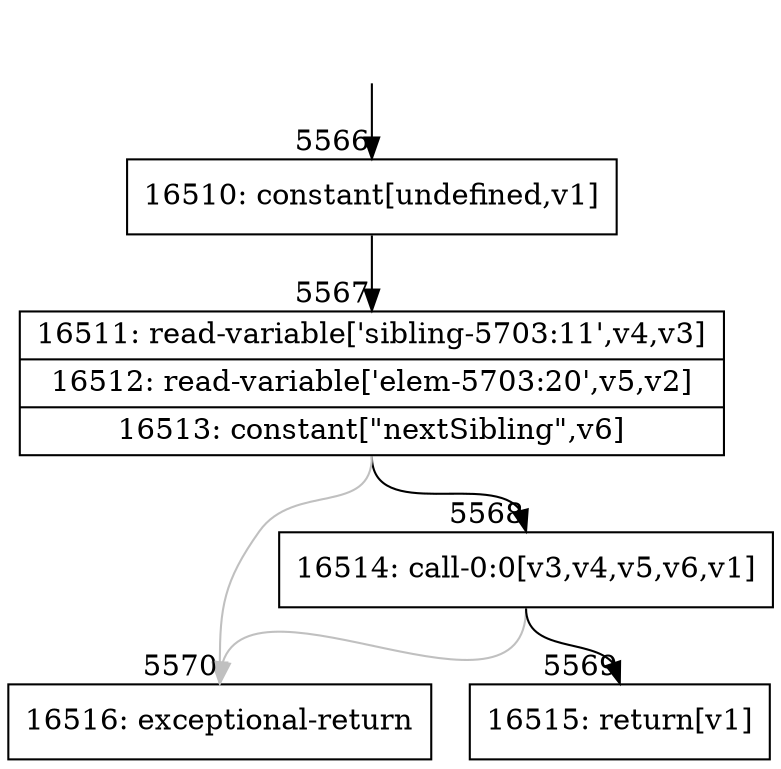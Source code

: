 digraph {
rankdir="TD"
BB_entry353[shape=none,label=""];
BB_entry353 -> BB5566 [tailport=s, headport=n, headlabel="    5566"]
BB5566 [shape=record label="{16510: constant[undefined,v1]}" ] 
BB5566 -> BB5567 [tailport=s, headport=n, headlabel="      5567"]
BB5567 [shape=record label="{16511: read-variable['sibling-5703:11',v4,v3]|16512: read-variable['elem-5703:20',v5,v2]|16513: constant[\"nextSibling\",v6]}" ] 
BB5567 -> BB5568 [tailport=s, headport=n, headlabel="      5568"]
BB5567 -> BB5570 [tailport=s, headport=n, color=gray, headlabel="      5570"]
BB5568 [shape=record label="{16514: call-0:0[v3,v4,v5,v6,v1]}" ] 
BB5568 -> BB5569 [tailport=s, headport=n, headlabel="      5569"]
BB5568 -> BB5570 [tailport=s, headport=n, color=gray]
BB5569 [shape=record label="{16515: return[v1]}" ] 
BB5570 [shape=record label="{16516: exceptional-return}" ] 
}
